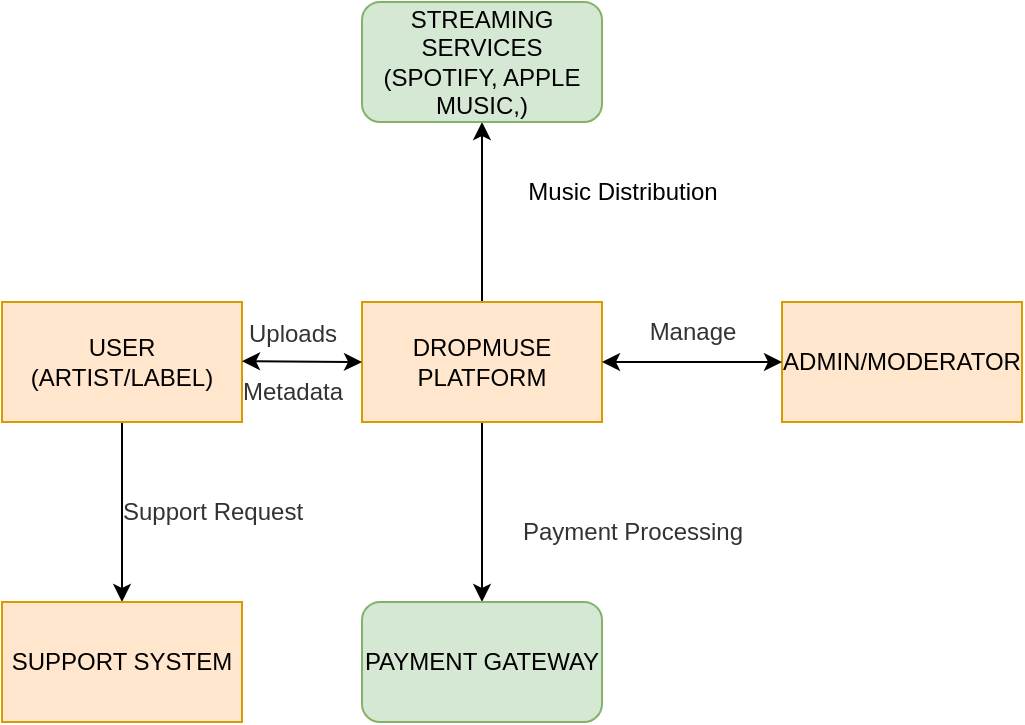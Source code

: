 <mxfile version="28.0.6">
  <diagram id="C5RBs43oDa-KdzZeNtuy" name="Page-1">
    <mxGraphModel dx="2696" dy="1636" grid="1" gridSize="10" guides="1" tooltips="1" connect="1" arrows="1" fold="1" page="1" pageScale="1" pageWidth="827" pageHeight="1169" math="0" shadow="0">
      <root>
        <mxCell id="WIyWlLk6GJQsqaUBKTNV-0" />
        <mxCell id="WIyWlLk6GJQsqaUBKTNV-1" parent="WIyWlLk6GJQsqaUBKTNV-0" />
        <mxCell id="zGOJWWYDb3XvuiAuZk6y-10" style="edgeStyle=orthogonalEdgeStyle;rounded=0;orthogonalLoop=1;jettySize=auto;html=1;exitX=0.5;exitY=1;exitDx=0;exitDy=0;entryX=0.5;entryY=0;entryDx=0;entryDy=0;" edge="1" parent="WIyWlLk6GJQsqaUBKTNV-1" source="zGOJWWYDb3XvuiAuZk6y-0" target="zGOJWWYDb3XvuiAuZk6y-5">
          <mxGeometry relative="1" as="geometry" />
        </mxCell>
        <mxCell id="zGOJWWYDb3XvuiAuZk6y-18" style="edgeStyle=orthogonalEdgeStyle;rounded=0;orthogonalLoop=1;jettySize=auto;html=1;exitX=0.5;exitY=0;exitDx=0;exitDy=0;entryX=0.5;entryY=1;entryDx=0;entryDy=0;" edge="1" parent="WIyWlLk6GJQsqaUBKTNV-1" source="zGOJWWYDb3XvuiAuZk6y-0" target="zGOJWWYDb3XvuiAuZk6y-1">
          <mxGeometry relative="1" as="geometry" />
        </mxCell>
        <mxCell id="zGOJWWYDb3XvuiAuZk6y-0" value="DROPMUSE&lt;div&gt;PLATFORM&lt;/div&gt;" style="rounded=0;whiteSpace=wrap;html=1;fillColor=#ffe6cc;strokeColor=#d79b00;" vertex="1" parent="WIyWlLk6GJQsqaUBKTNV-1">
          <mxGeometry x="320" y="480" width="120" height="60" as="geometry" />
        </mxCell>
        <mxCell id="zGOJWWYDb3XvuiAuZk6y-1" value="STREAMING SERVICES&lt;div&gt;(SPOTIFY, APPLE MUSIC,)&lt;/div&gt;" style="rounded=1;whiteSpace=wrap;html=1;fillColor=#d5e8d4;strokeColor=#82b366;" vertex="1" parent="WIyWlLk6GJQsqaUBKTNV-1">
          <mxGeometry x="320" y="330" width="120" height="60" as="geometry" />
        </mxCell>
        <mxCell id="zGOJWWYDb3XvuiAuZk6y-7" style="edgeStyle=orthogonalEdgeStyle;rounded=0;orthogonalLoop=1;jettySize=auto;html=1;exitX=0.5;exitY=1;exitDx=0;exitDy=0;entryX=0.5;entryY=0;entryDx=0;entryDy=0;" edge="1" parent="WIyWlLk6GJQsqaUBKTNV-1" source="zGOJWWYDb3XvuiAuZk6y-2" target="zGOJWWYDb3XvuiAuZk6y-6">
          <mxGeometry relative="1" as="geometry" />
        </mxCell>
        <mxCell id="zGOJWWYDb3XvuiAuZk6y-2" value="USER&lt;div&gt;(ARTIST/LABEL)&lt;/div&gt;" style="rounded=0;whiteSpace=wrap;html=1;fillColor=#ffe6cc;strokeColor=#d79b00;" vertex="1" parent="WIyWlLk6GJQsqaUBKTNV-1">
          <mxGeometry x="140" y="480" width="120" height="60" as="geometry" />
        </mxCell>
        <mxCell id="zGOJWWYDb3XvuiAuZk6y-3" value="ADMIN/MODERATOR" style="rounded=0;whiteSpace=wrap;html=1;fillColor=#ffe6cc;strokeColor=#d79b00;" vertex="1" parent="WIyWlLk6GJQsqaUBKTNV-1">
          <mxGeometry x="530" y="480" width="120" height="60" as="geometry" />
        </mxCell>
        <mxCell id="zGOJWWYDb3XvuiAuZk6y-5" value="PAYMENT GATEWAY" style="rounded=1;whiteSpace=wrap;html=1;fillColor=#d5e8d4;strokeColor=#82b366;" vertex="1" parent="WIyWlLk6GJQsqaUBKTNV-1">
          <mxGeometry x="320" y="630" width="120" height="60" as="geometry" />
        </mxCell>
        <mxCell id="zGOJWWYDb3XvuiAuZk6y-6" value="SUPPORT SYSTEM" style="rounded=0;whiteSpace=wrap;html=1;fillColor=#ffe6cc;strokeColor=#d79b00;" vertex="1" parent="WIyWlLk6GJQsqaUBKTNV-1">
          <mxGeometry x="140" y="630" width="120" height="60" as="geometry" />
        </mxCell>
        <mxCell id="zGOJWWYDb3XvuiAuZk6y-8" value="Support Request" style="text;html=1;align=center;verticalAlign=middle;resizable=0;points=[];autosize=1;fillColor=none;fontColor=#333333;strokeColor=none;gradientColor=none;rounded=1;arcSize=50;" vertex="1" parent="WIyWlLk6GJQsqaUBKTNV-1">
          <mxGeometry x="190" y="570" width="110" height="30" as="geometry" />
        </mxCell>
        <mxCell id="zGOJWWYDb3XvuiAuZk6y-9" value="Payment Processing" style="text;html=1;align=center;verticalAlign=middle;resizable=0;points=[];autosize=1;fillColor=none;fontColor=#333333;strokeColor=none;gradientColor=none;rounded=1;arcSize=50;" vertex="1" parent="WIyWlLk6GJQsqaUBKTNV-1">
          <mxGeometry x="390" y="580" width="130" height="30" as="geometry" />
        </mxCell>
        <mxCell id="zGOJWWYDb3XvuiAuZk6y-12" value="Manage" style="text;html=1;align=center;verticalAlign=middle;resizable=0;points=[];autosize=1;fillColor=none;fontColor=#333333;strokeColor=none;gradientColor=none;rounded=1;arcSize=50;" vertex="1" parent="WIyWlLk6GJQsqaUBKTNV-1">
          <mxGeometry x="450" y="480" width="70" height="30" as="geometry" />
        </mxCell>
        <mxCell id="zGOJWWYDb3XvuiAuZk6y-15" value="" style="endArrow=classic;startArrow=classic;html=1;rounded=0;entryX=0;entryY=0.5;entryDx=0;entryDy=0;" edge="1" parent="WIyWlLk6GJQsqaUBKTNV-1" source="zGOJWWYDb3XvuiAuZk6y-0" target="zGOJWWYDb3XvuiAuZk6y-3">
          <mxGeometry width="50" height="50" relative="1" as="geometry">
            <mxPoint x="440" y="560" as="sourcePoint" />
            <mxPoint x="510.711" y="510" as="targetPoint" />
          </mxGeometry>
        </mxCell>
        <mxCell id="zGOJWWYDb3XvuiAuZk6y-16" value="" style="endArrow=classic;startArrow=classic;html=1;rounded=0;" edge="1" parent="WIyWlLk6GJQsqaUBKTNV-1">
          <mxGeometry width="50" height="50" relative="1" as="geometry">
            <mxPoint x="260" y="509.6" as="sourcePoint" />
            <mxPoint x="320" y="510" as="targetPoint" />
          </mxGeometry>
        </mxCell>
        <mxCell id="zGOJWWYDb3XvuiAuZk6y-17" value="Uploads&lt;div&gt;&lt;br&gt;&lt;/div&gt;&lt;div&gt;Metadata&lt;/div&gt;" style="text;html=1;align=center;verticalAlign=middle;resizable=0;points=[];autosize=1;fillColor=none;fontColor=#333333;strokeColor=none;gradientColor=none;rounded=1;arcSize=50;" vertex="1" parent="WIyWlLk6GJQsqaUBKTNV-1">
          <mxGeometry x="250" y="480" width="70" height="60" as="geometry" />
        </mxCell>
        <mxCell id="zGOJWWYDb3XvuiAuZk6y-19" value="Music Distribution" style="text;html=1;align=center;verticalAlign=middle;resizable=0;points=[];autosize=1;strokeColor=none;fillColor=none;" vertex="1" parent="WIyWlLk6GJQsqaUBKTNV-1">
          <mxGeometry x="390" y="410" width="120" height="30" as="geometry" />
        </mxCell>
      </root>
    </mxGraphModel>
  </diagram>
</mxfile>
